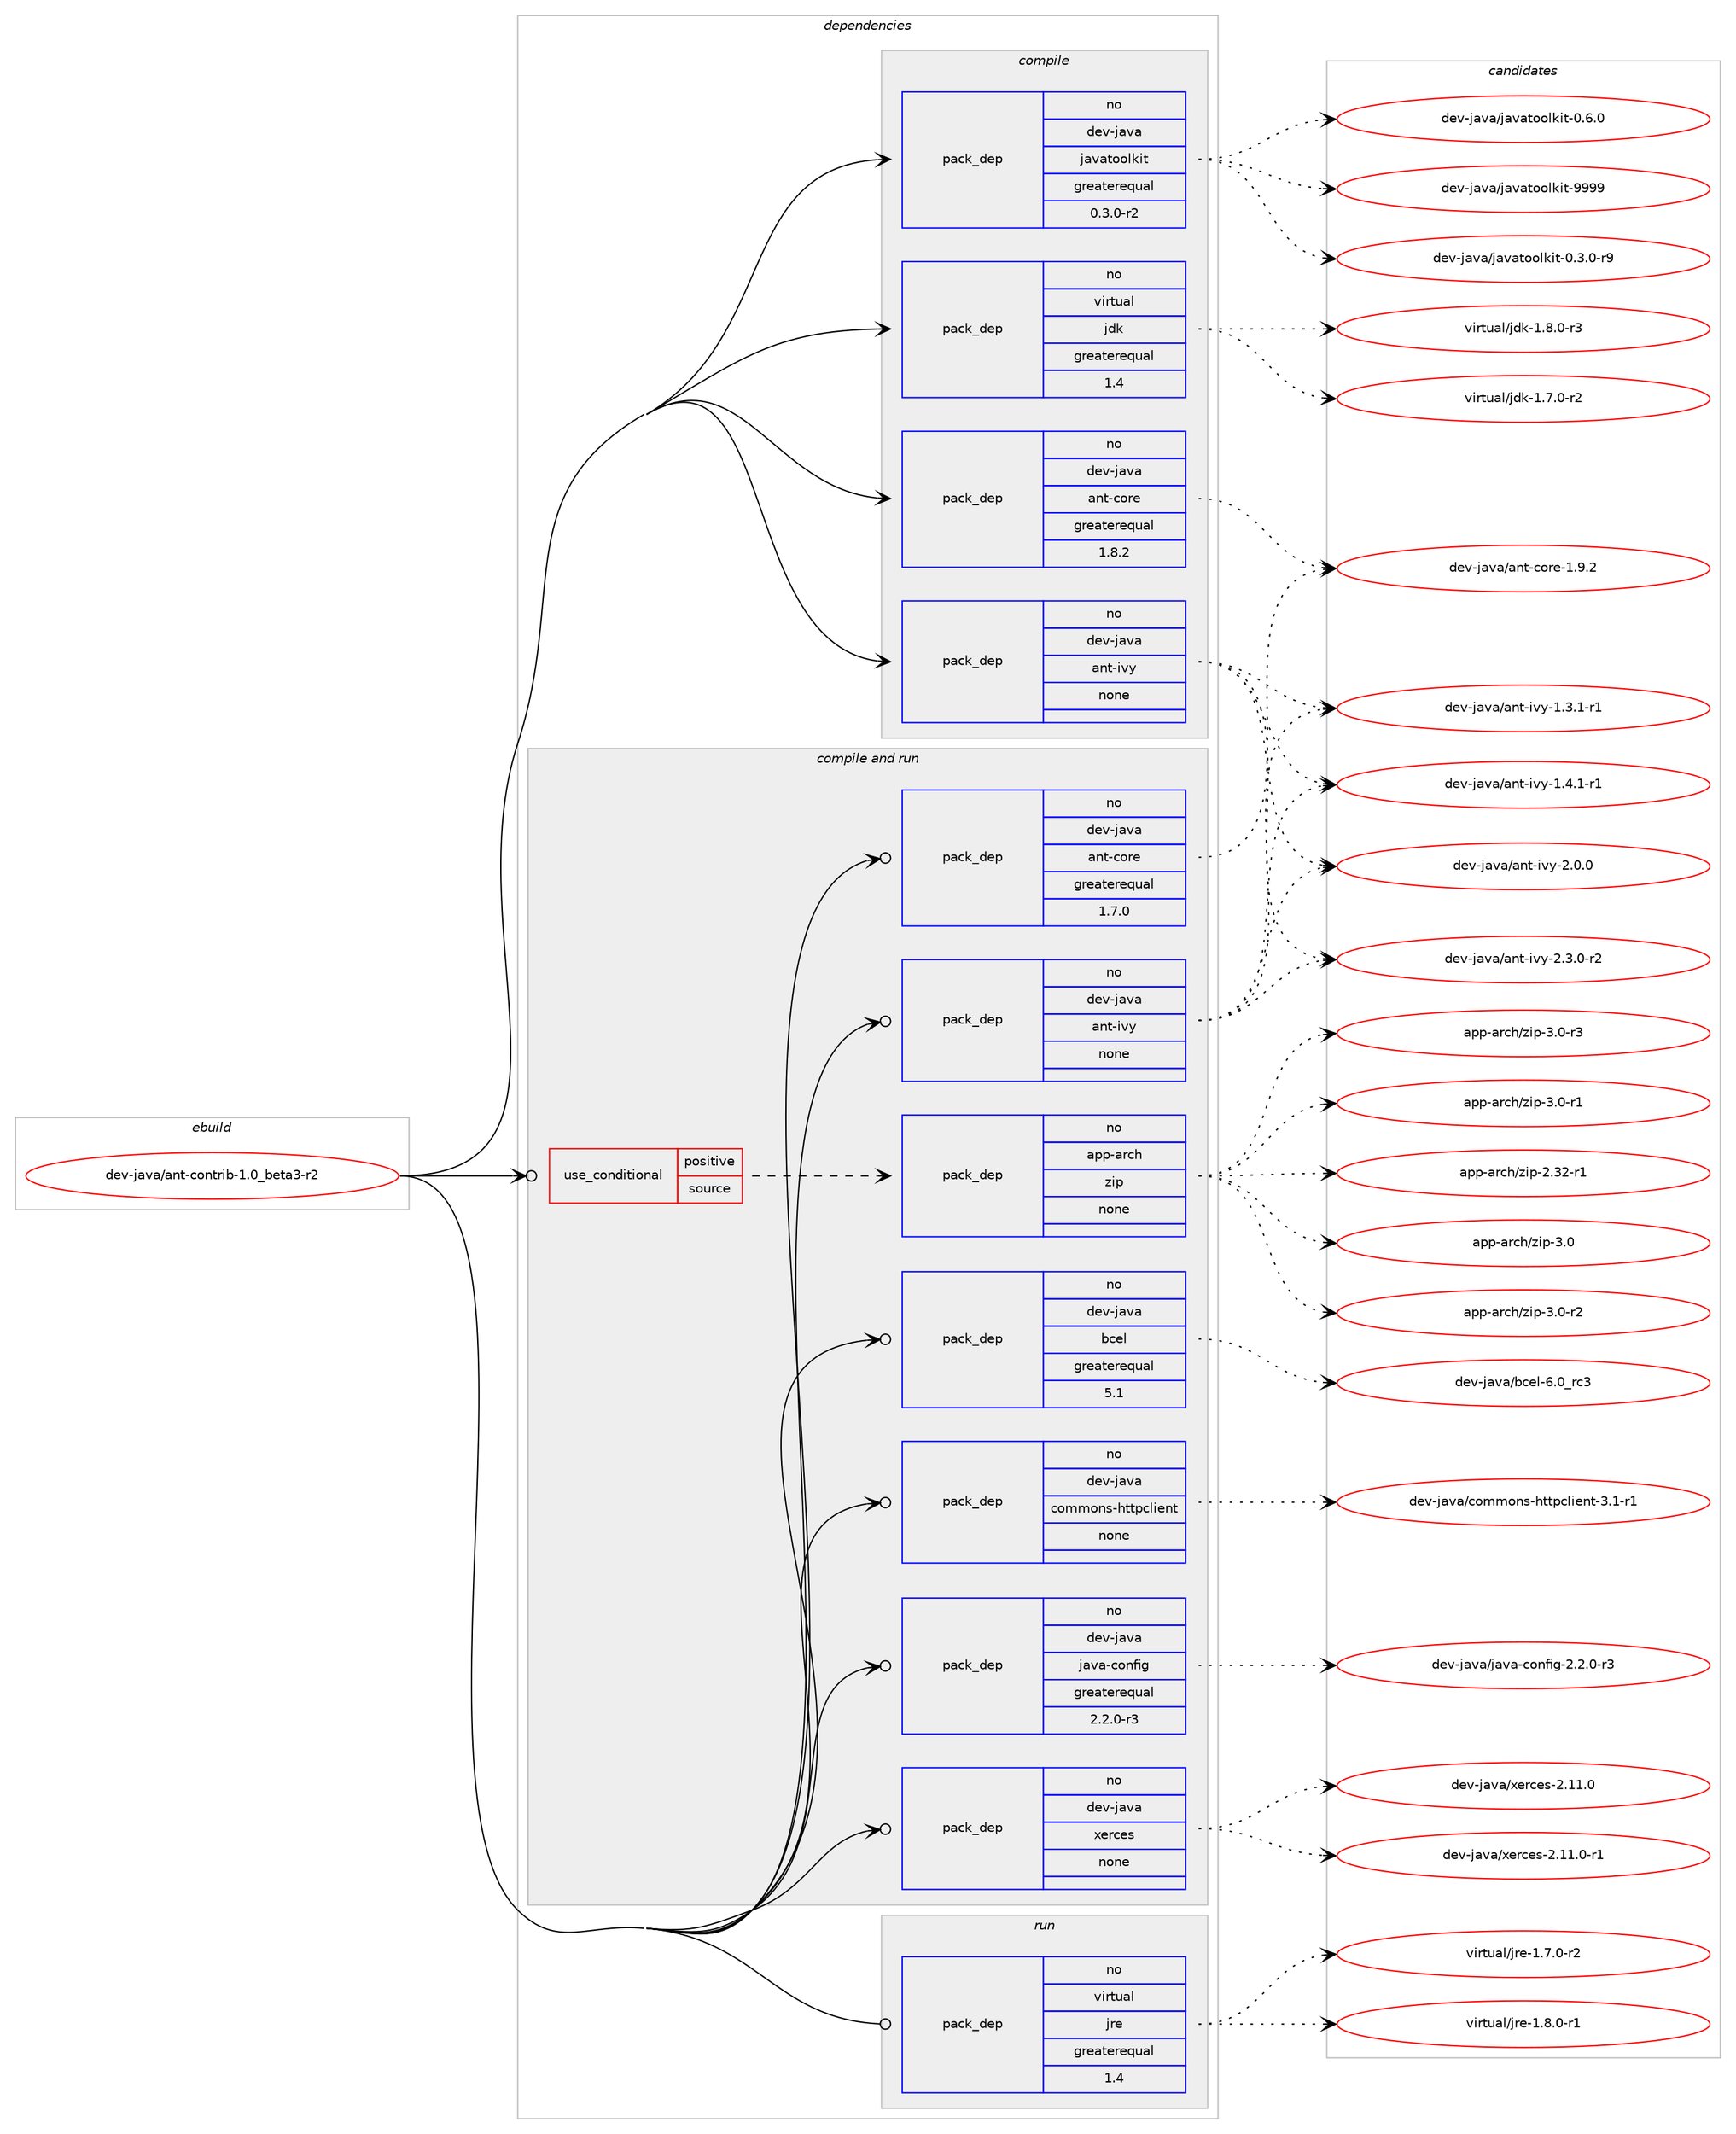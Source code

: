 digraph prolog {

# *************
# Graph options
# *************

newrank=true;
concentrate=true;
compound=true;
graph [rankdir=LR,fontname=Helvetica,fontsize=10,ranksep=1.5];#, ranksep=2.5, nodesep=0.2];
edge  [arrowhead=vee];
node  [fontname=Helvetica,fontsize=10];

# **********
# The ebuild
# **********

subgraph cluster_leftcol {
color=gray;
rank=same;
label=<<i>ebuild</i>>;
id [label="dev-java/ant-contrib-1.0_beta3-r2", color=red, width=4, href="../dev-java/ant-contrib-1.0_beta3-r2.svg"];
}

# ****************
# The dependencies
# ****************

subgraph cluster_midcol {
color=gray;
label=<<i>dependencies</i>>;
subgraph cluster_compile {
fillcolor="#eeeeee";
style=filled;
label=<<i>compile</i>>;
subgraph pack73917 {
dependency98600 [label=<<TABLE BORDER="0" CELLBORDER="1" CELLSPACING="0" CELLPADDING="4" WIDTH="220"><TR><TD ROWSPAN="6" CELLPADDING="30">pack_dep</TD></TR><TR><TD WIDTH="110">no</TD></TR><TR><TD>dev-java</TD></TR><TR><TD>ant-core</TD></TR><TR><TD>greaterequal</TD></TR><TR><TD>1.8.2</TD></TR></TABLE>>, shape=none, color=blue];
}
id:e -> dependency98600:w [weight=20,style="solid",arrowhead="vee"];
subgraph pack73918 {
dependency98601 [label=<<TABLE BORDER="0" CELLBORDER="1" CELLSPACING="0" CELLPADDING="4" WIDTH="220"><TR><TD ROWSPAN="6" CELLPADDING="30">pack_dep</TD></TR><TR><TD WIDTH="110">no</TD></TR><TR><TD>dev-java</TD></TR><TR><TD>ant-ivy</TD></TR><TR><TD>none</TD></TR><TR><TD></TD></TR></TABLE>>, shape=none, color=blue];
}
id:e -> dependency98601:w [weight=20,style="solid",arrowhead="vee"];
subgraph pack73919 {
dependency98602 [label=<<TABLE BORDER="0" CELLBORDER="1" CELLSPACING="0" CELLPADDING="4" WIDTH="220"><TR><TD ROWSPAN="6" CELLPADDING="30">pack_dep</TD></TR><TR><TD WIDTH="110">no</TD></TR><TR><TD>dev-java</TD></TR><TR><TD>javatoolkit</TD></TR><TR><TD>greaterequal</TD></TR><TR><TD>0.3.0-r2</TD></TR></TABLE>>, shape=none, color=blue];
}
id:e -> dependency98602:w [weight=20,style="solid",arrowhead="vee"];
subgraph pack73920 {
dependency98603 [label=<<TABLE BORDER="0" CELLBORDER="1" CELLSPACING="0" CELLPADDING="4" WIDTH="220"><TR><TD ROWSPAN="6" CELLPADDING="30">pack_dep</TD></TR><TR><TD WIDTH="110">no</TD></TR><TR><TD>virtual</TD></TR><TR><TD>jdk</TD></TR><TR><TD>greaterequal</TD></TR><TR><TD>1.4</TD></TR></TABLE>>, shape=none, color=blue];
}
id:e -> dependency98603:w [weight=20,style="solid",arrowhead="vee"];
}
subgraph cluster_compileandrun {
fillcolor="#eeeeee";
style=filled;
label=<<i>compile and run</i>>;
subgraph cond21666 {
dependency98604 [label=<<TABLE BORDER="0" CELLBORDER="1" CELLSPACING="0" CELLPADDING="4"><TR><TD ROWSPAN="3" CELLPADDING="10">use_conditional</TD></TR><TR><TD>positive</TD></TR><TR><TD>source</TD></TR></TABLE>>, shape=none, color=red];
subgraph pack73921 {
dependency98605 [label=<<TABLE BORDER="0" CELLBORDER="1" CELLSPACING="0" CELLPADDING="4" WIDTH="220"><TR><TD ROWSPAN="6" CELLPADDING="30">pack_dep</TD></TR><TR><TD WIDTH="110">no</TD></TR><TR><TD>app-arch</TD></TR><TR><TD>zip</TD></TR><TR><TD>none</TD></TR><TR><TD></TD></TR></TABLE>>, shape=none, color=blue];
}
dependency98604:e -> dependency98605:w [weight=20,style="dashed",arrowhead="vee"];
}
id:e -> dependency98604:w [weight=20,style="solid",arrowhead="odotvee"];
subgraph pack73922 {
dependency98606 [label=<<TABLE BORDER="0" CELLBORDER="1" CELLSPACING="0" CELLPADDING="4" WIDTH="220"><TR><TD ROWSPAN="6" CELLPADDING="30">pack_dep</TD></TR><TR><TD WIDTH="110">no</TD></TR><TR><TD>dev-java</TD></TR><TR><TD>ant-core</TD></TR><TR><TD>greaterequal</TD></TR><TR><TD>1.7.0</TD></TR></TABLE>>, shape=none, color=blue];
}
id:e -> dependency98606:w [weight=20,style="solid",arrowhead="odotvee"];
subgraph pack73923 {
dependency98607 [label=<<TABLE BORDER="0" CELLBORDER="1" CELLSPACING="0" CELLPADDING="4" WIDTH="220"><TR><TD ROWSPAN="6" CELLPADDING="30">pack_dep</TD></TR><TR><TD WIDTH="110">no</TD></TR><TR><TD>dev-java</TD></TR><TR><TD>ant-ivy</TD></TR><TR><TD>none</TD></TR><TR><TD></TD></TR></TABLE>>, shape=none, color=blue];
}
id:e -> dependency98607:w [weight=20,style="solid",arrowhead="odotvee"];
subgraph pack73924 {
dependency98608 [label=<<TABLE BORDER="0" CELLBORDER="1" CELLSPACING="0" CELLPADDING="4" WIDTH="220"><TR><TD ROWSPAN="6" CELLPADDING="30">pack_dep</TD></TR><TR><TD WIDTH="110">no</TD></TR><TR><TD>dev-java</TD></TR><TR><TD>bcel</TD></TR><TR><TD>greaterequal</TD></TR><TR><TD>5.1</TD></TR></TABLE>>, shape=none, color=blue];
}
id:e -> dependency98608:w [weight=20,style="solid",arrowhead="odotvee"];
subgraph pack73925 {
dependency98609 [label=<<TABLE BORDER="0" CELLBORDER="1" CELLSPACING="0" CELLPADDING="4" WIDTH="220"><TR><TD ROWSPAN="6" CELLPADDING="30">pack_dep</TD></TR><TR><TD WIDTH="110">no</TD></TR><TR><TD>dev-java</TD></TR><TR><TD>commons-httpclient</TD></TR><TR><TD>none</TD></TR><TR><TD></TD></TR></TABLE>>, shape=none, color=blue];
}
id:e -> dependency98609:w [weight=20,style="solid",arrowhead="odotvee"];
subgraph pack73926 {
dependency98610 [label=<<TABLE BORDER="0" CELLBORDER="1" CELLSPACING="0" CELLPADDING="4" WIDTH="220"><TR><TD ROWSPAN="6" CELLPADDING="30">pack_dep</TD></TR><TR><TD WIDTH="110">no</TD></TR><TR><TD>dev-java</TD></TR><TR><TD>java-config</TD></TR><TR><TD>greaterequal</TD></TR><TR><TD>2.2.0-r3</TD></TR></TABLE>>, shape=none, color=blue];
}
id:e -> dependency98610:w [weight=20,style="solid",arrowhead="odotvee"];
subgraph pack73927 {
dependency98611 [label=<<TABLE BORDER="0" CELLBORDER="1" CELLSPACING="0" CELLPADDING="4" WIDTH="220"><TR><TD ROWSPAN="6" CELLPADDING="30">pack_dep</TD></TR><TR><TD WIDTH="110">no</TD></TR><TR><TD>dev-java</TD></TR><TR><TD>xerces</TD></TR><TR><TD>none</TD></TR><TR><TD></TD></TR></TABLE>>, shape=none, color=blue];
}
id:e -> dependency98611:w [weight=20,style="solid",arrowhead="odotvee"];
}
subgraph cluster_run {
fillcolor="#eeeeee";
style=filled;
label=<<i>run</i>>;
subgraph pack73928 {
dependency98612 [label=<<TABLE BORDER="0" CELLBORDER="1" CELLSPACING="0" CELLPADDING="4" WIDTH="220"><TR><TD ROWSPAN="6" CELLPADDING="30">pack_dep</TD></TR><TR><TD WIDTH="110">no</TD></TR><TR><TD>virtual</TD></TR><TR><TD>jre</TD></TR><TR><TD>greaterequal</TD></TR><TR><TD>1.4</TD></TR></TABLE>>, shape=none, color=blue];
}
id:e -> dependency98612:w [weight=20,style="solid",arrowhead="odot"];
}
}

# **************
# The candidates
# **************

subgraph cluster_choices {
rank=same;
color=gray;
label=<<i>candidates</i>>;

subgraph choice73917 {
color=black;
nodesep=1;
choice10010111845106971189747971101164599111114101454946574650 [label="dev-java/ant-core-1.9.2", color=red, width=4,href="../dev-java/ant-core-1.9.2.svg"];
dependency98600:e -> choice10010111845106971189747971101164599111114101454946574650:w [style=dotted,weight="100"];
}
subgraph choice73918 {
color=black;
nodesep=1;
choice1001011184510697118974797110116451051181214549465146494511449 [label="dev-java/ant-ivy-1.3.1-r1", color=red, width=4,href="../dev-java/ant-ivy-1.3.1-r1.svg"];
choice1001011184510697118974797110116451051181214549465246494511449 [label="dev-java/ant-ivy-1.4.1-r1", color=red, width=4,href="../dev-java/ant-ivy-1.4.1-r1.svg"];
choice100101118451069711897479711011645105118121455046484648 [label="dev-java/ant-ivy-2.0.0", color=red, width=4,href="../dev-java/ant-ivy-2.0.0.svg"];
choice1001011184510697118974797110116451051181214550465146484511450 [label="dev-java/ant-ivy-2.3.0-r2", color=red, width=4,href="../dev-java/ant-ivy-2.3.0-r2.svg"];
dependency98601:e -> choice1001011184510697118974797110116451051181214549465146494511449:w [style=dotted,weight="100"];
dependency98601:e -> choice1001011184510697118974797110116451051181214549465246494511449:w [style=dotted,weight="100"];
dependency98601:e -> choice100101118451069711897479711011645105118121455046484648:w [style=dotted,weight="100"];
dependency98601:e -> choice1001011184510697118974797110116451051181214550465146484511450:w [style=dotted,weight="100"];
}
subgraph choice73919 {
color=black;
nodesep=1;
choice1001011184510697118974710697118971161111111081071051164548465146484511457 [label="dev-java/javatoolkit-0.3.0-r9", color=red, width=4,href="../dev-java/javatoolkit-0.3.0-r9.svg"];
choice100101118451069711897471069711897116111111108107105116454846544648 [label="dev-java/javatoolkit-0.6.0", color=red, width=4,href="../dev-java/javatoolkit-0.6.0.svg"];
choice1001011184510697118974710697118971161111111081071051164557575757 [label="dev-java/javatoolkit-9999", color=red, width=4,href="../dev-java/javatoolkit-9999.svg"];
dependency98602:e -> choice1001011184510697118974710697118971161111111081071051164548465146484511457:w [style=dotted,weight="100"];
dependency98602:e -> choice100101118451069711897471069711897116111111108107105116454846544648:w [style=dotted,weight="100"];
dependency98602:e -> choice1001011184510697118974710697118971161111111081071051164557575757:w [style=dotted,weight="100"];
}
subgraph choice73920 {
color=black;
nodesep=1;
choice11810511411611797108471061001074549465546484511450 [label="virtual/jdk-1.7.0-r2", color=red, width=4,href="../virtual/jdk-1.7.0-r2.svg"];
choice11810511411611797108471061001074549465646484511451 [label="virtual/jdk-1.8.0-r3", color=red, width=4,href="../virtual/jdk-1.8.0-r3.svg"];
dependency98603:e -> choice11810511411611797108471061001074549465546484511450:w [style=dotted,weight="100"];
dependency98603:e -> choice11810511411611797108471061001074549465646484511451:w [style=dotted,weight="100"];
}
subgraph choice73921 {
color=black;
nodesep=1;
choice971121124597114991044712210511245504651504511449 [label="app-arch/zip-2.32-r1", color=red, width=4,href="../app-arch/zip-2.32-r1.svg"];
choice971121124597114991044712210511245514648 [label="app-arch/zip-3.0", color=red, width=4,href="../app-arch/zip-3.0.svg"];
choice9711211245971149910447122105112455146484511449 [label="app-arch/zip-3.0-r1", color=red, width=4,href="../app-arch/zip-3.0-r1.svg"];
choice9711211245971149910447122105112455146484511450 [label="app-arch/zip-3.0-r2", color=red, width=4,href="../app-arch/zip-3.0-r2.svg"];
choice9711211245971149910447122105112455146484511451 [label="app-arch/zip-3.0-r3", color=red, width=4,href="../app-arch/zip-3.0-r3.svg"];
dependency98605:e -> choice971121124597114991044712210511245504651504511449:w [style=dotted,weight="100"];
dependency98605:e -> choice971121124597114991044712210511245514648:w [style=dotted,weight="100"];
dependency98605:e -> choice9711211245971149910447122105112455146484511449:w [style=dotted,weight="100"];
dependency98605:e -> choice9711211245971149910447122105112455146484511450:w [style=dotted,weight="100"];
dependency98605:e -> choice9711211245971149910447122105112455146484511451:w [style=dotted,weight="100"];
}
subgraph choice73922 {
color=black;
nodesep=1;
choice10010111845106971189747971101164599111114101454946574650 [label="dev-java/ant-core-1.9.2", color=red, width=4,href="../dev-java/ant-core-1.9.2.svg"];
dependency98606:e -> choice10010111845106971189747971101164599111114101454946574650:w [style=dotted,weight="100"];
}
subgraph choice73923 {
color=black;
nodesep=1;
choice1001011184510697118974797110116451051181214549465146494511449 [label="dev-java/ant-ivy-1.3.1-r1", color=red, width=4,href="../dev-java/ant-ivy-1.3.1-r1.svg"];
choice1001011184510697118974797110116451051181214549465246494511449 [label="dev-java/ant-ivy-1.4.1-r1", color=red, width=4,href="../dev-java/ant-ivy-1.4.1-r1.svg"];
choice100101118451069711897479711011645105118121455046484648 [label="dev-java/ant-ivy-2.0.0", color=red, width=4,href="../dev-java/ant-ivy-2.0.0.svg"];
choice1001011184510697118974797110116451051181214550465146484511450 [label="dev-java/ant-ivy-2.3.0-r2", color=red, width=4,href="../dev-java/ant-ivy-2.3.0-r2.svg"];
dependency98607:e -> choice1001011184510697118974797110116451051181214549465146494511449:w [style=dotted,weight="100"];
dependency98607:e -> choice1001011184510697118974797110116451051181214549465246494511449:w [style=dotted,weight="100"];
dependency98607:e -> choice100101118451069711897479711011645105118121455046484648:w [style=dotted,weight="100"];
dependency98607:e -> choice1001011184510697118974797110116451051181214550465146484511450:w [style=dotted,weight="100"];
}
subgraph choice73924 {
color=black;
nodesep=1;
choice10010111845106971189747989910110845544648951149951 [label="dev-java/bcel-6.0_rc3", color=red, width=4,href="../dev-java/bcel-6.0_rc3.svg"];
dependency98608:e -> choice10010111845106971189747989910110845544648951149951:w [style=dotted,weight="100"];
}
subgraph choice73925 {
color=black;
nodesep=1;
choice10010111845106971189747991111091091111101154510411611611299108105101110116455146494511449 [label="dev-java/commons-httpclient-3.1-r1", color=red, width=4,href="../dev-java/commons-httpclient-3.1-r1.svg"];
dependency98609:e -> choice10010111845106971189747991111091091111101154510411611611299108105101110116455146494511449:w [style=dotted,weight="100"];
}
subgraph choice73926 {
color=black;
nodesep=1;
choice10010111845106971189747106971189745991111101021051034550465046484511451 [label="dev-java/java-config-2.2.0-r3", color=red, width=4,href="../dev-java/java-config-2.2.0-r3.svg"];
dependency98610:e -> choice10010111845106971189747106971189745991111101021051034550465046484511451:w [style=dotted,weight="100"];
}
subgraph choice73927 {
color=black;
nodesep=1;
choice100101118451069711897471201011149910111545504649494648 [label="dev-java/xerces-2.11.0", color=red, width=4,href="../dev-java/xerces-2.11.0.svg"];
choice1001011184510697118974712010111499101115455046494946484511449 [label="dev-java/xerces-2.11.0-r1", color=red, width=4,href="../dev-java/xerces-2.11.0-r1.svg"];
dependency98611:e -> choice100101118451069711897471201011149910111545504649494648:w [style=dotted,weight="100"];
dependency98611:e -> choice1001011184510697118974712010111499101115455046494946484511449:w [style=dotted,weight="100"];
}
subgraph choice73928 {
color=black;
nodesep=1;
choice11810511411611797108471061141014549465546484511450 [label="virtual/jre-1.7.0-r2", color=red, width=4,href="../virtual/jre-1.7.0-r2.svg"];
choice11810511411611797108471061141014549465646484511449 [label="virtual/jre-1.8.0-r1", color=red, width=4,href="../virtual/jre-1.8.0-r1.svg"];
dependency98612:e -> choice11810511411611797108471061141014549465546484511450:w [style=dotted,weight="100"];
dependency98612:e -> choice11810511411611797108471061141014549465646484511449:w [style=dotted,weight="100"];
}
}

}

